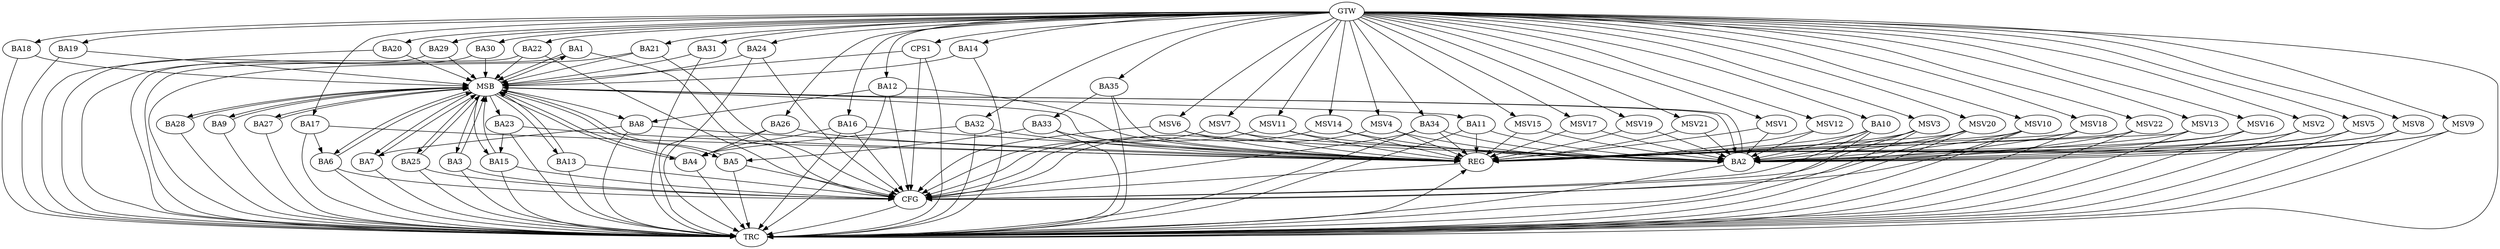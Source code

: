 strict digraph G {
  BA1 [ label="BA1" ];
  BA2 [ label="BA2" ];
  BA3 [ label="BA3" ];
  BA4 [ label="BA4" ];
  BA5 [ label="BA5" ];
  BA6 [ label="BA6" ];
  BA7 [ label="BA7" ];
  BA8 [ label="BA8" ];
  BA9 [ label="BA9" ];
  BA10 [ label="BA10" ];
  BA11 [ label="BA11" ];
  BA12 [ label="BA12" ];
  BA13 [ label="BA13" ];
  BA14 [ label="BA14" ];
  BA15 [ label="BA15" ];
  BA16 [ label="BA16" ];
  BA17 [ label="BA17" ];
  BA18 [ label="BA18" ];
  BA19 [ label="BA19" ];
  BA20 [ label="BA20" ];
  BA21 [ label="BA21" ];
  BA22 [ label="BA22" ];
  BA23 [ label="BA23" ];
  BA24 [ label="BA24" ];
  BA25 [ label="BA25" ];
  BA26 [ label="BA26" ];
  BA27 [ label="BA27" ];
  BA28 [ label="BA28" ];
  BA29 [ label="BA29" ];
  BA30 [ label="BA30" ];
  BA31 [ label="BA31" ];
  BA32 [ label="BA32" ];
  BA33 [ label="BA33" ];
  BA34 [ label="BA34" ];
  BA35 [ label="BA35" ];
  CPS1 [ label="CPS1" ];
  GTW [ label="GTW" ];
  REG [ label="REG" ];
  MSB [ label="MSB" ];
  CFG [ label="CFG" ];
  TRC [ label="TRC" ];
  MSV1 [ label="MSV1" ];
  MSV2 [ label="MSV2" ];
  MSV3 [ label="MSV3" ];
  MSV4 [ label="MSV4" ];
  MSV5 [ label="MSV5" ];
  MSV6 [ label="MSV6" ];
  MSV7 [ label="MSV7" ];
  MSV8 [ label="MSV8" ];
  MSV9 [ label="MSV9" ];
  MSV10 [ label="MSV10" ];
  MSV11 [ label="MSV11" ];
  MSV12 [ label="MSV12" ];
  MSV13 [ label="MSV13" ];
  MSV14 [ label="MSV14" ];
  MSV15 [ label="MSV15" ];
  MSV16 [ label="MSV16" ];
  MSV17 [ label="MSV17" ];
  MSV18 [ label="MSV18" ];
  MSV19 [ label="MSV19" ];
  MSV20 [ label="MSV20" ];
  MSV21 [ label="MSV21" ];
  MSV22 [ label="MSV22" ];
  BA8 -> BA7;
  BA10 -> BA2;
  BA11 -> BA2;
  BA12 -> BA8;
  BA16 -> BA4;
  BA17 -> BA6;
  BA23 -> BA15;
  BA26 -> BA4;
  BA32 -> BA4;
  BA33 -> BA5;
  BA34 -> BA2;
  BA35 -> BA33;
  GTW -> BA10;
  GTW -> BA12;
  GTW -> BA14;
  GTW -> BA16;
  GTW -> BA17;
  GTW -> BA18;
  GTW -> BA19;
  GTW -> BA20;
  GTW -> BA21;
  GTW -> BA22;
  GTW -> BA24;
  GTW -> BA26;
  GTW -> BA29;
  GTW -> BA30;
  GTW -> BA31;
  GTW -> BA32;
  GTW -> BA34;
  GTW -> BA35;
  GTW -> CPS1;
  BA8 -> REG;
  BA10 -> REG;
  BA11 -> REG;
  BA12 -> REG;
  BA16 -> REG;
  BA17 -> REG;
  BA23 -> REG;
  BA26 -> REG;
  BA32 -> REG;
  BA33 -> REG;
  BA34 -> REG;
  BA35 -> REG;
  BA1 -> MSB;
  MSB -> BA2;
  MSB -> REG;
  BA2 -> MSB;
  MSB -> BA1;
  BA3 -> MSB;
  BA4 -> MSB;
  MSB -> BA3;
  BA5 -> MSB;
  MSB -> BA4;
  BA6 -> MSB;
  MSB -> BA5;
  BA7 -> MSB;
  BA9 -> MSB;
  MSB -> BA6;
  BA13 -> MSB;
  BA14 -> MSB;
  BA15 -> MSB;
  MSB -> BA8;
  BA18 -> MSB;
  BA19 -> MSB;
  BA20 -> MSB;
  BA21 -> MSB;
  MSB -> BA15;
  BA22 -> MSB;
  MSB -> BA9;
  BA24 -> MSB;
  BA25 -> MSB;
  BA27 -> MSB;
  BA28 -> MSB;
  BA29 -> MSB;
  MSB -> BA7;
  BA30 -> MSB;
  BA31 -> MSB;
  CPS1 -> MSB;
  MSB -> BA25;
  MSB -> BA11;
  MSB -> BA28;
  MSB -> BA27;
  MSB -> BA23;
  MSB -> BA13;
  BA12 -> CFG;
  BA5 -> CFG;
  CPS1 -> CFG;
  BA21 -> CFG;
  BA16 -> CFG;
  BA3 -> CFG;
  BA25 -> CFG;
  BA1 -> CFG;
  BA6 -> CFG;
  BA34 -> CFG;
  BA24 -> CFG;
  BA10 -> CFG;
  BA13 -> CFG;
  BA15 -> CFG;
  BA22 -> CFG;
  REG -> CFG;
  BA1 -> TRC;
  BA2 -> TRC;
  BA3 -> TRC;
  BA4 -> TRC;
  BA5 -> TRC;
  BA6 -> TRC;
  BA7 -> TRC;
  BA8 -> TRC;
  BA9 -> TRC;
  BA10 -> TRC;
  BA11 -> TRC;
  BA12 -> TRC;
  BA13 -> TRC;
  BA14 -> TRC;
  BA15 -> TRC;
  BA16 -> TRC;
  BA17 -> TRC;
  BA18 -> TRC;
  BA19 -> TRC;
  BA20 -> TRC;
  BA21 -> TRC;
  BA22 -> TRC;
  BA23 -> TRC;
  BA24 -> TRC;
  BA25 -> TRC;
  BA26 -> TRC;
  BA27 -> TRC;
  BA28 -> TRC;
  BA29 -> TRC;
  BA30 -> TRC;
  BA31 -> TRC;
  BA32 -> TRC;
  BA33 -> TRC;
  BA34 -> TRC;
  BA35 -> TRC;
  CPS1 -> TRC;
  GTW -> TRC;
  CFG -> TRC;
  TRC -> REG;
  MSV1 -> BA2;
  MSV2 -> BA2;
  MSV3 -> BA2;
  MSV4 -> BA2;
  MSV5 -> BA2;
  MSV6 -> BA2;
  GTW -> MSV1;
  MSV1 -> REG;
  GTW -> MSV2;
  MSV2 -> REG;
  MSV2 -> TRC;
  GTW -> MSV3;
  MSV3 -> REG;
  MSV3 -> TRC;
  MSV3 -> CFG;
  GTW -> MSV4;
  MSV4 -> REG;
  MSV4 -> CFG;
  GTW -> MSV5;
  MSV5 -> REG;
  MSV5 -> TRC;
  GTW -> MSV6;
  MSV6 -> REG;
  MSV6 -> CFG;
  MSV7 -> BA2;
  MSV8 -> BA2;
  GTW -> MSV7;
  MSV7 -> REG;
  MSV7 -> CFG;
  GTW -> MSV8;
  MSV8 -> REG;
  MSV8 -> TRC;
  MSV9 -> BA2;
  MSV10 -> BA2;
  GTW -> MSV9;
  MSV9 -> REG;
  MSV9 -> TRC;
  GTW -> MSV10;
  MSV10 -> REG;
  MSV10 -> TRC;
  MSV10 -> CFG;
  MSV11 -> BA2;
  GTW -> MSV11;
  MSV11 -> REG;
  MSV11 -> CFG;
  MSV12 -> BA2;
  MSV13 -> BA2;
  GTW -> MSV12;
  MSV12 -> REG;
  GTW -> MSV13;
  MSV13 -> REG;
  MSV13 -> TRC;
  MSV14 -> BA2;
  GTW -> MSV14;
  MSV14 -> REG;
  MSV14 -> CFG;
  MSV15 -> BA2;
  MSV16 -> BA2;
  GTW -> MSV15;
  MSV15 -> REG;
  GTW -> MSV16;
  MSV16 -> REG;
  MSV16 -> TRC;
  MSV17 -> BA2;
  GTW -> MSV17;
  MSV17 -> REG;
  MSV18 -> BA2;
  MSV19 -> BA2;
  GTW -> MSV18;
  MSV18 -> REG;
  MSV18 -> TRC;
  GTW -> MSV19;
  MSV19 -> REG;
  MSV20 -> BA2;
  GTW -> MSV20;
  MSV20 -> REG;
  MSV20 -> TRC;
  MSV20 -> CFG;
  MSV21 -> BA2;
  GTW -> MSV21;
  MSV21 -> REG;
  MSV22 -> BA2;
  GTW -> MSV22;
  MSV22 -> REG;
  MSV22 -> TRC;
}
